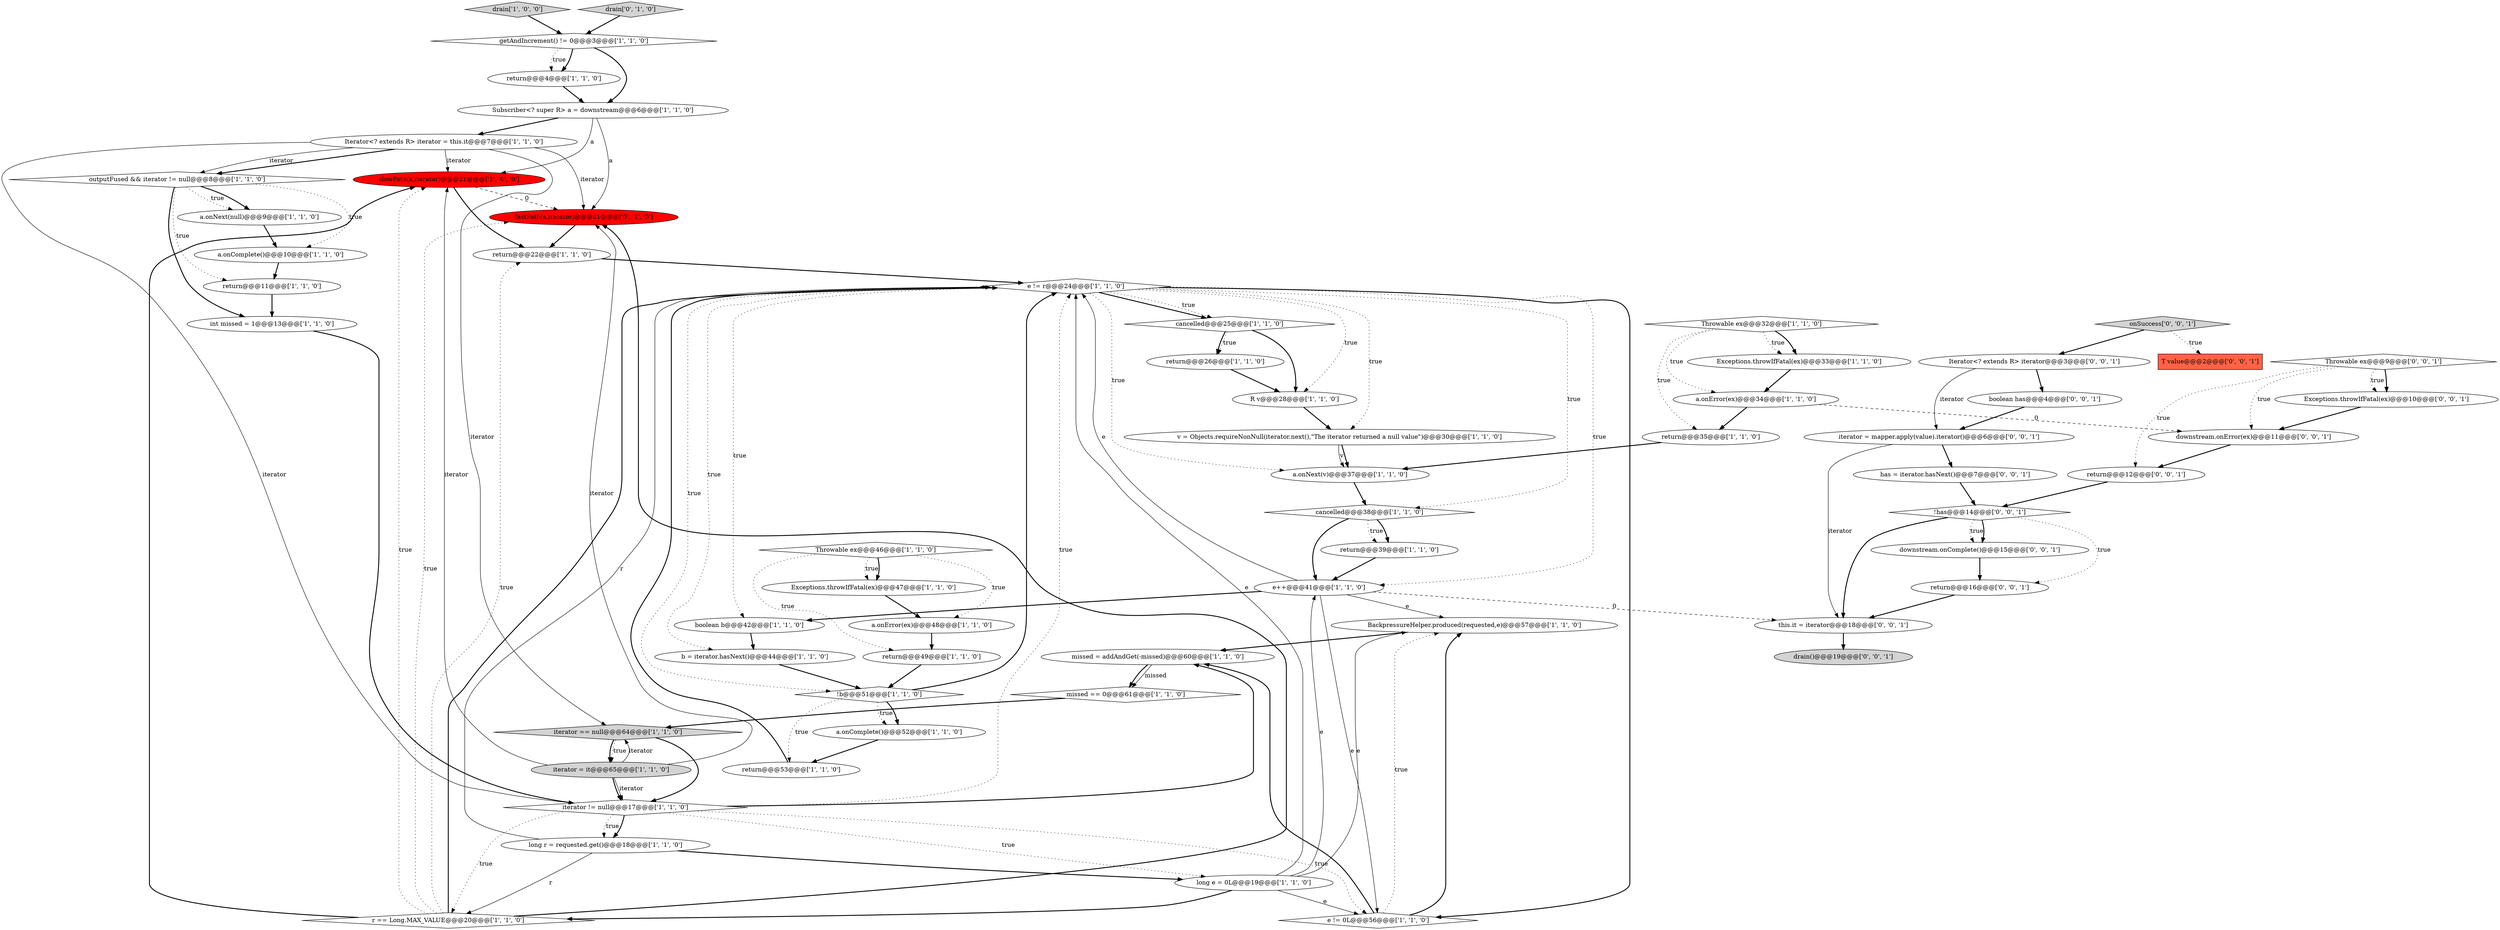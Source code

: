 digraph {
22 [style = filled, label = "Subscriber<? super R> a = downstream@@@6@@@['1', '1', '0']", fillcolor = white, shape = ellipse image = "AAA0AAABBB1BBB"];
39 [style = filled, label = "Exceptions.throwIfFatal(ex)@@@33@@@['1', '1', '0']", fillcolor = white, shape = ellipse image = "AAA0AAABBB1BBB"];
27 [style = filled, label = "iterator = it@@@65@@@['1', '1', '0']", fillcolor = lightgray, shape = ellipse image = "AAA0AAABBB1BBB"];
43 [style = filled, label = "int missed = 1@@@13@@@['1', '1', '0']", fillcolor = white, shape = ellipse image = "AAA0AAABBB1BBB"];
16 [style = filled, label = "slowPath(a,iterator)@@@21@@@['1', '0', '0']", fillcolor = red, shape = ellipse image = "AAA1AAABBB1BBB"];
30 [style = filled, label = "return@@@35@@@['1', '1', '0']", fillcolor = white, shape = ellipse image = "AAA0AAABBB1BBB"];
13 [style = filled, label = "a.onComplete()@@@10@@@['1', '1', '0']", fillcolor = white, shape = ellipse image = "AAA0AAABBB1BBB"];
32 [style = filled, label = "return@@@4@@@['1', '1', '0']", fillcolor = white, shape = ellipse image = "AAA0AAABBB1BBB"];
48 [style = filled, label = "!has@@@14@@@['0', '0', '1']", fillcolor = white, shape = diamond image = "AAA0AAABBB3BBB"];
50 [style = filled, label = "return@@@12@@@['0', '0', '1']", fillcolor = white, shape = ellipse image = "AAA0AAABBB3BBB"];
57 [style = filled, label = "iterator = mapper.apply(value).iterator()@@@6@@@['0', '0', '1']", fillcolor = white, shape = ellipse image = "AAA0AAABBB3BBB"];
1 [style = filled, label = "R v@@@28@@@['1', '1', '0']", fillcolor = white, shape = ellipse image = "AAA0AAABBB1BBB"];
14 [style = filled, label = "a.onNext(v)@@@37@@@['1', '1', '0']", fillcolor = white, shape = ellipse image = "AAA0AAABBB1BBB"];
44 [style = filled, label = "fastPath(a,iterator)@@@21@@@['0', '1', '0']", fillcolor = red, shape = ellipse image = "AAA1AAABBB2BBB"];
58 [style = filled, label = "T value@@@2@@@['0', '0', '1']", fillcolor = tomato, shape = box image = "AAA0AAABBB3BBB"];
37 [style = filled, label = "Iterator<? extends R> iterator = this.it@@@7@@@['1', '1', '0']", fillcolor = white, shape = ellipse image = "AAA0AAABBB1BBB"];
3 [style = filled, label = "return@@@22@@@['1', '1', '0']", fillcolor = white, shape = ellipse image = "AAA0AAABBB1BBB"];
21 [style = filled, label = "!b@@@51@@@['1', '1', '0']", fillcolor = white, shape = diamond image = "AAA0AAABBB1BBB"];
55 [style = filled, label = "Throwable ex@@@9@@@['0', '0', '1']", fillcolor = white, shape = diamond image = "AAA0AAABBB3BBB"];
5 [style = filled, label = "missed = addAndGet(-missed)@@@60@@@['1', '1', '0']", fillcolor = white, shape = ellipse image = "AAA0AAABBB1BBB"];
28 [style = filled, label = "e++@@@41@@@['1', '1', '0']", fillcolor = white, shape = ellipse image = "AAA0AAABBB1BBB"];
20 [style = filled, label = "Throwable ex@@@32@@@['1', '1', '0']", fillcolor = white, shape = diamond image = "AAA0AAABBB1BBB"];
47 [style = filled, label = "boolean has@@@4@@@['0', '0', '1']", fillcolor = white, shape = ellipse image = "AAA0AAABBB3BBB"];
34 [style = filled, label = "v = Objects.requireNonNull(iterator.next(),\"The iterator returned a null value\")@@@30@@@['1', '1', '0']", fillcolor = white, shape = ellipse image = "AAA0AAABBB1BBB"];
12 [style = filled, label = "return@@@49@@@['1', '1', '0']", fillcolor = white, shape = ellipse image = "AAA0AAABBB1BBB"];
42 [style = filled, label = "BackpressureHelper.produced(requested,e)@@@57@@@['1', '1', '0']", fillcolor = white, shape = ellipse image = "AAA0AAABBB1BBB"];
33 [style = filled, label = "long e = 0L@@@19@@@['1', '1', '0']", fillcolor = white, shape = ellipse image = "AAA0AAABBB1BBB"];
6 [style = filled, label = "iterator != null@@@17@@@['1', '1', '0']", fillcolor = white, shape = diamond image = "AAA0AAABBB1BBB"];
23 [style = filled, label = "r == Long.MAX_VALUE@@@20@@@['1', '1', '0']", fillcolor = white, shape = diamond image = "AAA0AAABBB1BBB"];
8 [style = filled, label = "e != 0L@@@56@@@['1', '1', '0']", fillcolor = white, shape = diamond image = "AAA0AAABBB1BBB"];
29 [style = filled, label = "a.onError(ex)@@@34@@@['1', '1', '0']", fillcolor = white, shape = ellipse image = "AAA0AAABBB1BBB"];
36 [style = filled, label = "iterator == null@@@64@@@['1', '1', '0']", fillcolor = lightgray, shape = diamond image = "AAA0AAABBB1BBB"];
40 [style = filled, label = "drain['1', '0', '0']", fillcolor = lightgray, shape = diamond image = "AAA0AAABBB1BBB"];
46 [style = filled, label = "downstream.onComplete()@@@15@@@['0', '0', '1']", fillcolor = white, shape = ellipse image = "AAA0AAABBB3BBB"];
9 [style = filled, label = "long r = requested.get()@@@18@@@['1', '1', '0']", fillcolor = white, shape = ellipse image = "AAA0AAABBB1BBB"];
41 [style = filled, label = "return@@@11@@@['1', '1', '0']", fillcolor = white, shape = ellipse image = "AAA0AAABBB1BBB"];
56 [style = filled, label = "has = iterator.hasNext()@@@7@@@['0', '0', '1']", fillcolor = white, shape = ellipse image = "AAA0AAABBB3BBB"];
38 [style = filled, label = "e != r@@@24@@@['1', '1', '0']", fillcolor = white, shape = diamond image = "AAA0AAABBB1BBB"];
7 [style = filled, label = "Throwable ex@@@46@@@['1', '1', '0']", fillcolor = white, shape = diamond image = "AAA0AAABBB1BBB"];
11 [style = filled, label = "outputFused && iterator != null@@@8@@@['1', '1', '0']", fillcolor = white, shape = diamond image = "AAA0AAABBB1BBB"];
18 [style = filled, label = "a.onComplete()@@@52@@@['1', '1', '0']", fillcolor = white, shape = ellipse image = "AAA0AAABBB1BBB"];
26 [style = filled, label = "missed == 0@@@61@@@['1', '1', '0']", fillcolor = white, shape = diamond image = "AAA0AAABBB1BBB"];
59 [style = filled, label = "Iterator<? extends R> iterator@@@3@@@['0', '0', '1']", fillcolor = white, shape = ellipse image = "AAA0AAABBB3BBB"];
60 [style = filled, label = "return@@@16@@@['0', '0', '1']", fillcolor = white, shape = ellipse image = "AAA0AAABBB3BBB"];
19 [style = filled, label = "return@@@53@@@['1', '1', '0']", fillcolor = white, shape = ellipse image = "AAA0AAABBB1BBB"];
4 [style = filled, label = "boolean b@@@42@@@['1', '1', '0']", fillcolor = white, shape = ellipse image = "AAA0AAABBB1BBB"];
35 [style = filled, label = "cancelled@@@38@@@['1', '1', '0']", fillcolor = white, shape = diamond image = "AAA0AAABBB1BBB"];
10 [style = filled, label = "Exceptions.throwIfFatal(ex)@@@47@@@['1', '1', '0']", fillcolor = white, shape = ellipse image = "AAA0AAABBB1BBB"];
15 [style = filled, label = "cancelled@@@25@@@['1', '1', '0']", fillcolor = white, shape = diamond image = "AAA0AAABBB1BBB"];
25 [style = filled, label = "return@@@39@@@['1', '1', '0']", fillcolor = white, shape = ellipse image = "AAA0AAABBB1BBB"];
54 [style = filled, label = "this.it = iterator@@@18@@@['0', '0', '1']", fillcolor = white, shape = ellipse image = "AAA0AAABBB3BBB"];
52 [style = filled, label = "downstream.onError(ex)@@@11@@@['0', '0', '1']", fillcolor = white, shape = ellipse image = "AAA0AAABBB3BBB"];
49 [style = filled, label = "onSuccess['0', '0', '1']", fillcolor = lightgray, shape = diamond image = "AAA0AAABBB3BBB"];
24 [style = filled, label = "getAndIncrement() != 0@@@3@@@['1', '1', '0']", fillcolor = white, shape = diamond image = "AAA0AAABBB1BBB"];
0 [style = filled, label = "b = iterator.hasNext()@@@44@@@['1', '1', '0']", fillcolor = white, shape = ellipse image = "AAA0AAABBB1BBB"];
51 [style = filled, label = "Exceptions.throwIfFatal(ex)@@@10@@@['0', '0', '1']", fillcolor = white, shape = ellipse image = "AAA0AAABBB3BBB"];
17 [style = filled, label = "return@@@26@@@['1', '1', '0']", fillcolor = white, shape = ellipse image = "AAA0AAABBB1BBB"];
2 [style = filled, label = "a.onNext(null)@@@9@@@['1', '1', '0']", fillcolor = white, shape = ellipse image = "AAA0AAABBB1BBB"];
31 [style = filled, label = "a.onError(ex)@@@48@@@['1', '1', '0']", fillcolor = white, shape = ellipse image = "AAA0AAABBB1BBB"];
45 [style = filled, label = "drain['0', '1', '0']", fillcolor = lightgray, shape = diamond image = "AAA0AAABBB2BBB"];
53 [style = filled, label = "drain()@@@19@@@['0', '0', '1']", fillcolor = lightgray, shape = ellipse image = "AAA0AAABBB3BBB"];
32->22 [style = bold, label=""];
49->59 [style = bold, label=""];
11->41 [style = dotted, label="true"];
38->14 [style = dotted, label="true"];
37->11 [style = bold, label=""];
29->30 [style = bold, label=""];
14->35 [style = bold, label=""];
21->18 [style = dotted, label="true"];
38->34 [style = dotted, label="true"];
22->37 [style = bold, label=""];
27->16 [style = solid, label="iterator"];
24->32 [style = bold, label=""];
33->38 [style = solid, label="e"];
55->51 [style = bold, label=""];
3->38 [style = bold, label=""];
38->15 [style = bold, label=""];
37->16 [style = solid, label="iterator"];
45->24 [style = bold, label=""];
21->18 [style = bold, label=""];
29->52 [style = dashed, label="0"];
6->38 [style = dotted, label="true"];
21->38 [style = bold, label=""];
48->54 [style = bold, label=""];
38->21 [style = dotted, label="true"];
15->17 [style = bold, label=""];
11->2 [style = dotted, label="true"];
23->44 [style = dotted, label="true"];
38->15 [style = dotted, label="true"];
20->30 [style = dotted, label="true"];
37->11 [style = solid, label="iterator"];
30->14 [style = bold, label=""];
54->53 [style = bold, label=""];
40->24 [style = bold, label=""];
28->42 [style = solid, label="e"];
39->29 [style = bold, label=""];
23->44 [style = bold, label=""];
9->38 [style = solid, label="r"];
33->28 [style = solid, label="e"];
36->6 [style = bold, label=""];
16->3 [style = bold, label=""];
25->28 [style = bold, label=""];
7->10 [style = dotted, label="true"];
10->31 [style = bold, label=""];
27->36 [style = solid, label="iterator"];
33->8 [style = solid, label="e"];
9->33 [style = bold, label=""];
12->21 [style = bold, label=""];
44->3 [style = bold, label=""];
18->19 [style = bold, label=""];
38->4 [style = dotted, label="true"];
9->23 [style = solid, label="r"];
11->43 [style = bold, label=""];
0->21 [style = bold, label=""];
11->13 [style = dotted, label="true"];
48->46 [style = dotted, label="true"];
38->1 [style = dotted, label="true"];
7->12 [style = dotted, label="true"];
4->0 [style = bold, label=""];
33->23 [style = bold, label=""];
15->17 [style = dotted, label="true"];
46->60 [style = bold, label=""];
35->28 [style = bold, label=""];
47->57 [style = bold, label=""];
37->36 [style = solid, label="iterator"];
38->28 [style = dotted, label="true"];
27->6 [style = solid, label="iterator"];
48->60 [style = dotted, label="true"];
23->3 [style = dotted, label="true"];
20->39 [style = bold, label=""];
56->48 [style = bold, label=""];
34->14 [style = bold, label=""];
6->33 [style = dotted, label="true"];
19->38 [style = bold, label=""];
41->43 [style = bold, label=""];
35->25 [style = dotted, label="true"];
34->14 [style = solid, label="v"];
23->16 [style = dotted, label="true"];
60->54 [style = bold, label=""];
28->54 [style = dashed, label="0"];
24->32 [style = dotted, label="true"];
17->1 [style = bold, label=""];
16->44 [style = dashed, label="0"];
8->42 [style = dotted, label="true"];
5->26 [style = bold, label=""];
7->31 [style = dotted, label="true"];
51->52 [style = bold, label=""];
50->48 [style = bold, label=""];
20->39 [style = dotted, label="true"];
31->12 [style = bold, label=""];
35->25 [style = bold, label=""];
48->46 [style = bold, label=""];
13->41 [style = bold, label=""];
59->47 [style = bold, label=""];
6->5 [style = bold, label=""];
57->54 [style = solid, label="iterator"];
1->34 [style = bold, label=""];
6->9 [style = dotted, label="true"];
6->8 [style = dotted, label="true"];
37->6 [style = solid, label="iterator"];
37->44 [style = solid, label="iterator"];
52->50 [style = bold, label=""];
38->8 [style = bold, label=""];
59->57 [style = solid, label="iterator"];
22->44 [style = solid, label="a"];
27->44 [style = solid, label="iterator"];
15->1 [style = bold, label=""];
23->16 [style = bold, label=""];
36->27 [style = dotted, label="true"];
33->42 [style = solid, label="e"];
7->10 [style = bold, label=""];
26->36 [style = bold, label=""];
6->23 [style = dotted, label="true"];
49->58 [style = dotted, label="true"];
38->0 [style = dotted, label="true"];
24->22 [style = bold, label=""];
22->16 [style = solid, label="a"];
28->8 [style = solid, label="e"];
27->6 [style = bold, label=""];
11->2 [style = bold, label=""];
43->6 [style = bold, label=""];
55->52 [style = dotted, label="true"];
2->13 [style = bold, label=""];
57->56 [style = bold, label=""];
8->42 [style = bold, label=""];
36->27 [style = bold, label=""];
8->5 [style = bold, label=""];
20->29 [style = dotted, label="true"];
38->35 [style = dotted, label="true"];
21->19 [style = dotted, label="true"];
23->38 [style = bold, label=""];
5->26 [style = solid, label="missed"];
55->51 [style = dotted, label="true"];
42->5 [style = bold, label=""];
6->9 [style = bold, label=""];
28->38 [style = solid, label="e"];
28->4 [style = bold, label=""];
55->50 [style = dotted, label="true"];
}
